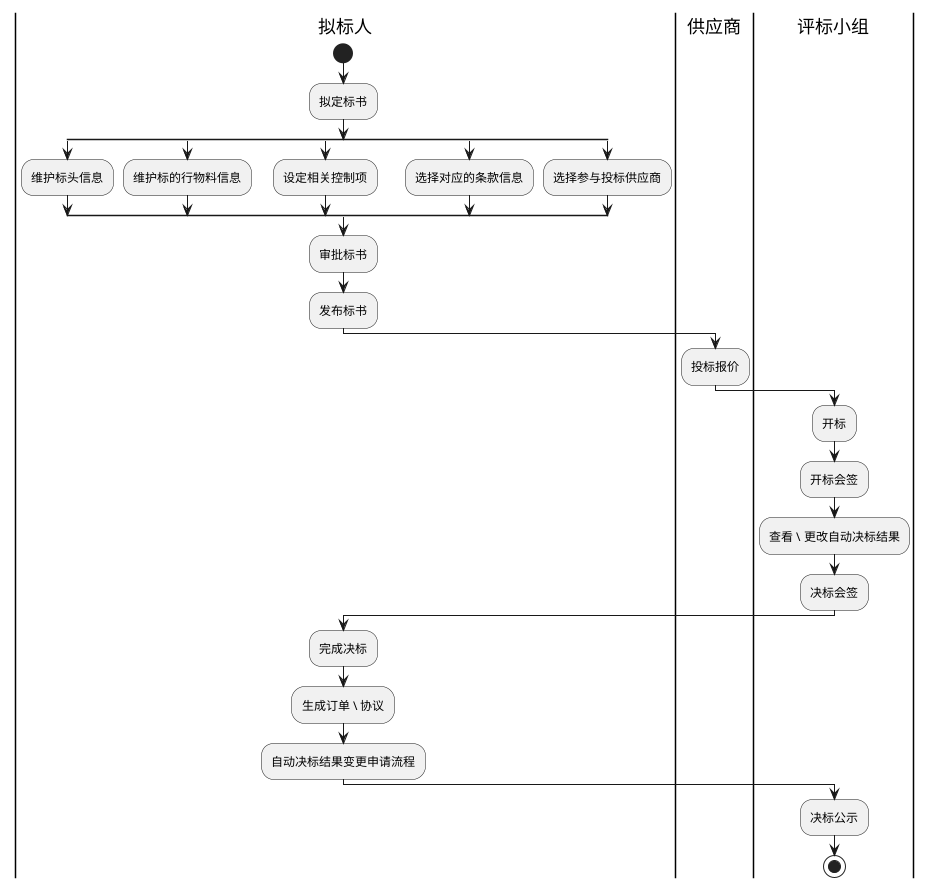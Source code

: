 @startuml
|拟标人|
start
:拟定标书;
split
:维护标头信息;
split again
:维护标的行物料信息;
split again
:设定相关控制项;
split again
:选择对应的条款信息;
split again
:选择参与投标供应商;
end split
:审批标书;
:发布标书;
|供应商|
:投标报价;
|评标小组|
:开标;
:开标会签;
:查看 \ 更改自动决标结果;
:决标会签;
|拟标人|
:完成决标;
:生成订单 \ 协议;
:自动决标结果变更申请流程;
|评标小组|
:决标公示;
stop
@enduml

